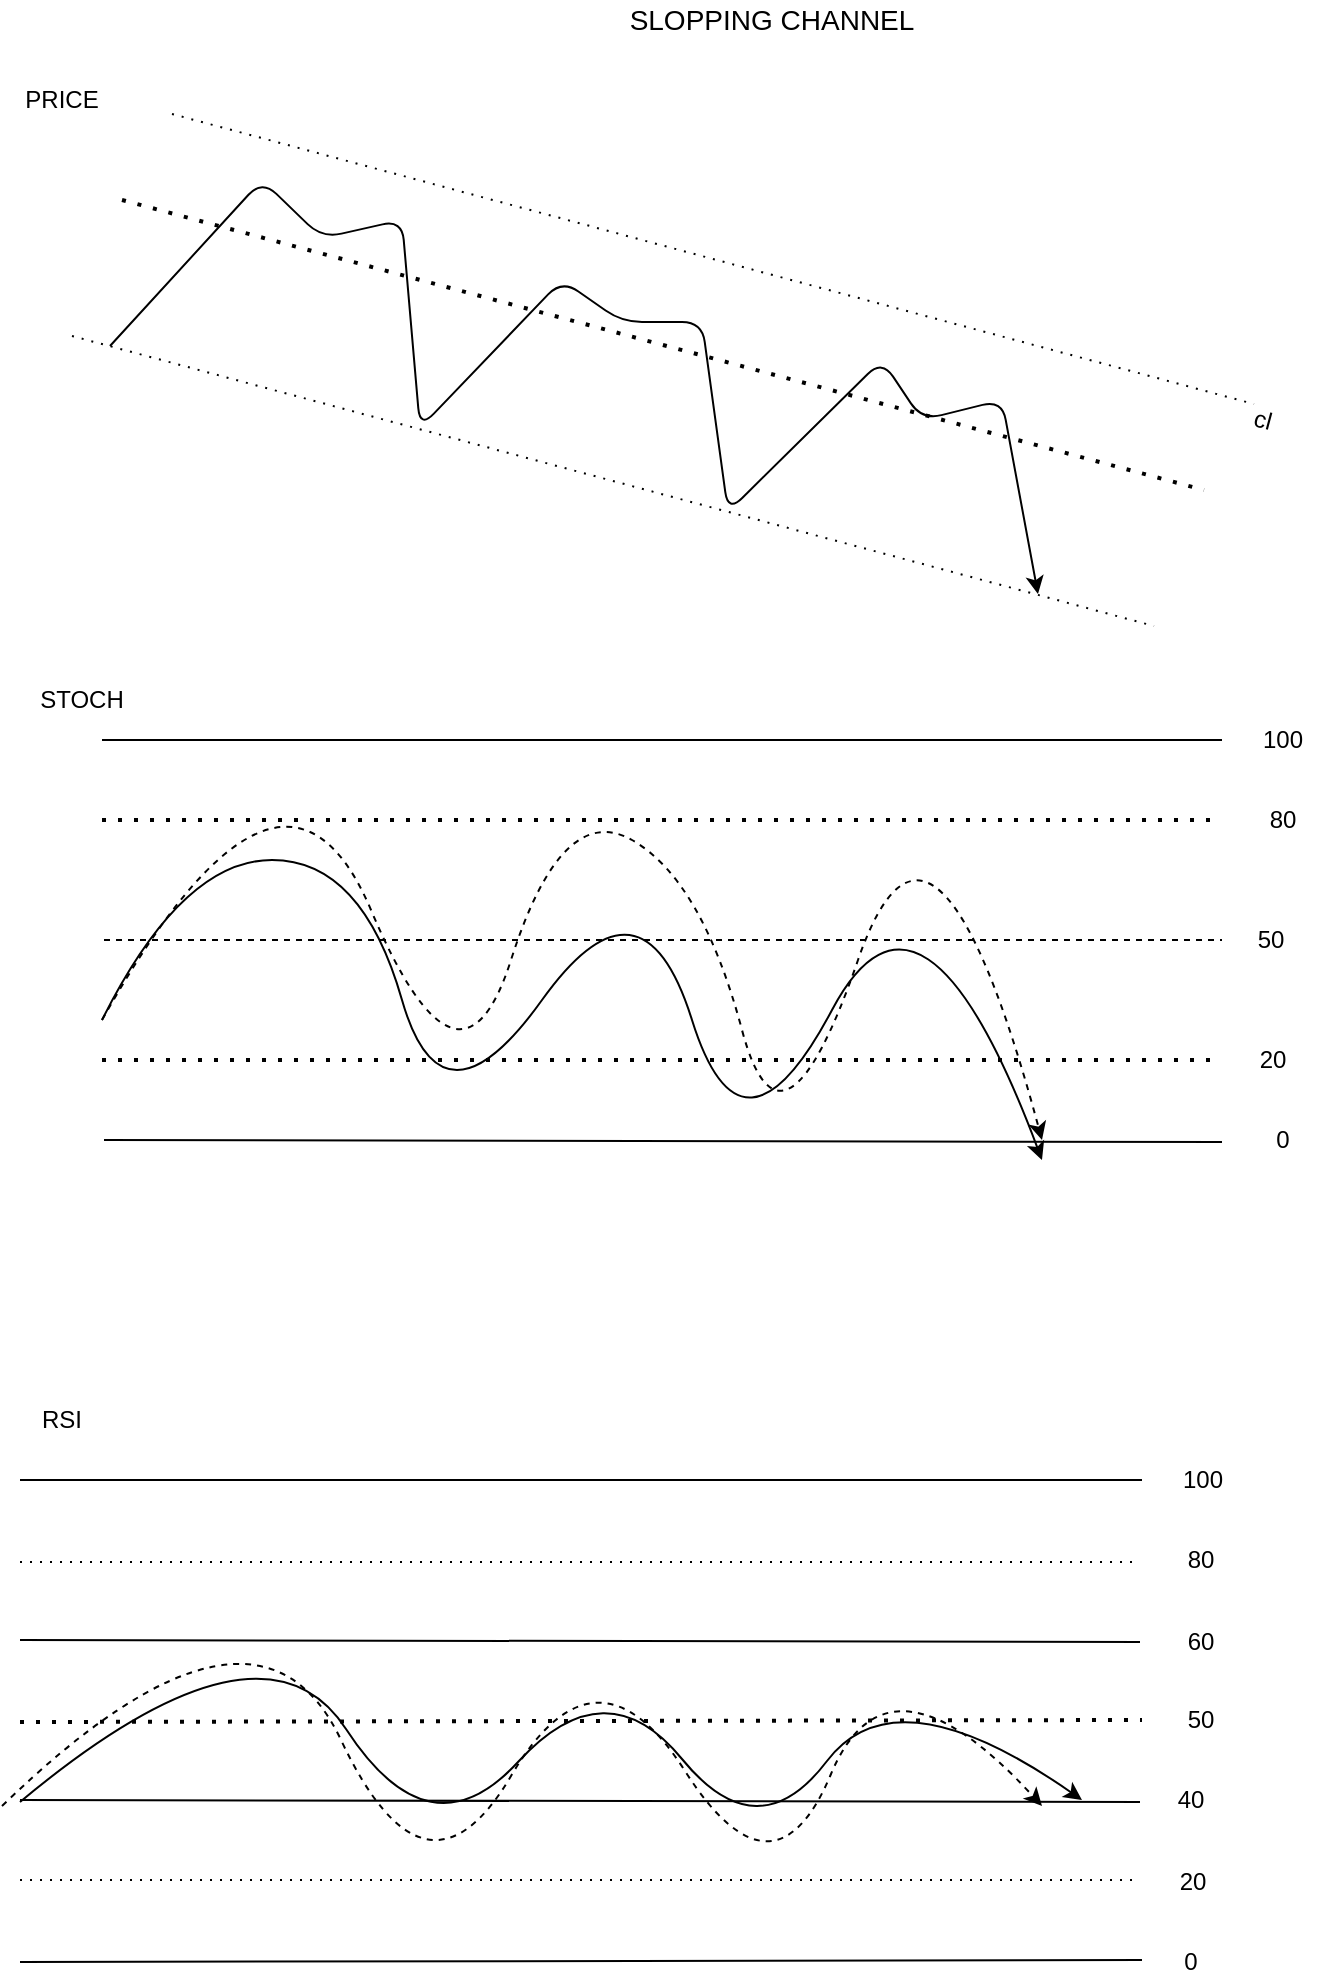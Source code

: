 <mxfile version="14.5.1" type="device"><diagram id="rnDKkDECeTy5S9tkwmrx" name="Страница 1"><mxGraphModel dx="1072" dy="612" grid="1" gridSize="10" guides="1" tooltips="1" connect="1" arrows="1" fold="1" page="1" pageScale="1" pageWidth="827" pageHeight="1169" math="0" shadow="0"><root><mxCell id="0"/><mxCell id="1" parent="0"/><mxCell id="rK-qaW2HjqxW7MTHF-PE-1" value="PRICE" style="text;html=1;strokeColor=none;fillColor=none;align=center;verticalAlign=middle;whiteSpace=wrap;rounded=0;" parent="1" vertex="1"><mxGeometry x="10" y="70" width="40" height="20" as="geometry"/></mxCell><mxCell id="rK-qaW2HjqxW7MTHF-PE-41" value="&lt;font style=&quot;font-size: 14px&quot;&gt;SLOPPING CHANNEL&lt;/font&gt;" style="text;html=1;strokeColor=none;align=center;verticalAlign=middle;whiteSpace=wrap;rounded=0;" parent="1" vertex="1"><mxGeometry x="280" y="30" width="210" height="20" as="geometry"/></mxCell><mxCell id="rK-qaW2HjqxW7MTHF-PE-39" value="STOCH" style="text;html=1;strokeColor=none;fillColor=none;align=center;verticalAlign=middle;whiteSpace=wrap;rounded=0;" parent="1" vertex="1"><mxGeometry x="20" y="370" width="40" height="20" as="geometry"/></mxCell><mxCell id="rK-qaW2HjqxW7MTHF-PE-43" value="" style="curved=1;endArrow=classic;html=1;" parent="1" edge="1"><mxGeometry x="20" y="240" width="50" height="50" as="geometry"><mxPoint x="50" y="540" as="sourcePoint"/><mxPoint x="520" y="610" as="targetPoint"/><Array as="points"><mxPoint x="90" y="460"/><mxPoint x="180" y="460"/><mxPoint x="220" y="600"/><mxPoint x="320" y="460"/><mxPoint x="370" y="620"/><mxPoint x="460" y="450"/></Array></mxGeometry></mxCell><mxCell id="rK-qaW2HjqxW7MTHF-PE-25" value="RSI" style="text;html=1;strokeColor=none;fillColor=none;align=center;verticalAlign=middle;whiteSpace=wrap;rounded=0;" parent="1" vertex="1"><mxGeometry x="10" y="730" width="40" height="20" as="geometry"/></mxCell><mxCell id="rK-qaW2HjqxW7MTHF-PE-2" value="" style="endArrow=classic;html=1;" parent="1" edge="1"><mxGeometry x="59" y="87" width="50" height="50" as="geometry"><mxPoint x="54" y="203" as="sourcePoint"/><mxPoint x="518" y="327" as="targetPoint"/><Array as="points"><mxPoint x="130" y="120"/><mxPoint x="160" y="149"/><mxPoint x="200" y="140"/><mxPoint x="209" y="244"/><mxPoint x="280" y="170"/><mxPoint x="310" y="191"/><mxPoint x="350" y="191"/><mxPoint x="363" y="286"/><mxPoint x="440" y="210"/><mxPoint x="460" y="240"/><mxPoint x="500" y="230"/></Array></mxGeometry></mxCell><mxCell id="rK-qaW2HjqxW7MTHF-PE-4" value="" style="endArrow=none;dashed=1;html=1;dashPattern=1 4;" parent="1" edge="1"><mxGeometry x="59" y="87" width="50" height="50" as="geometry"><mxPoint x="85" y="87" as="sourcePoint"/><mxPoint x="626" y="232" as="targetPoint"/></mxGeometry></mxCell><mxCell id="rK-qaW2HjqxW7MTHF-PE-5" value="" style="endArrow=none;dashed=1;html=1;dashPattern=1 3;strokeWidth=2;" parent="1" edge="1"><mxGeometry x="49" y="72" width="50" height="50" as="geometry"><mxPoint x="60" y="130" as="sourcePoint"/><mxPoint x="601" y="275" as="targetPoint"/></mxGeometry></mxCell><mxCell id="rK-qaW2HjqxW7MTHF-PE-6" value="cl" style="text;html=1;align=center;verticalAlign=middle;resizable=0;points=[];autosize=1;strokeColor=none;rotation=15;" parent="1" vertex="1"><mxGeometry x="620" y="230" width="20" height="20" as="geometry"/></mxCell><mxCell id="rK-qaW2HjqxW7MTHF-PE-11" value="" style="endArrow=none;dashed=1;html=1;dashPattern=1 4;" parent="1" edge="1"><mxGeometry x="59" y="87" width="50" height="50" as="geometry"><mxPoint x="35" y="198" as="sourcePoint"/><mxPoint x="576" y="343" as="targetPoint"/></mxGeometry></mxCell><mxCell id="rK-qaW2HjqxW7MTHF-PE-7" value="" style="endArrow=none;html=1;" parent="1" edge="1"><mxGeometry x="-70" y="675" width="50" height="50" as="geometry"><mxPoint x="9" y="770" as="sourcePoint"/><mxPoint x="570" y="770" as="targetPoint"/></mxGeometry></mxCell><mxCell id="rK-qaW2HjqxW7MTHF-PE-8" value="" style="endArrow=none;dashed=1;html=1;dashPattern=1 3;strokeWidth=2;" parent="1" edge="1"><mxGeometry x="-70" y="675" width="50" height="50" as="geometry"><mxPoint x="9" y="891" as="sourcePoint"/><mxPoint x="570" y="890" as="targetPoint"/></mxGeometry></mxCell><mxCell id="rK-qaW2HjqxW7MTHF-PE-9" value="" style="endArrow=none;html=1;" parent="1" edge="1"><mxGeometry x="-70" y="675" width="50" height="50" as="geometry"><mxPoint x="9" y="1011" as="sourcePoint"/><mxPoint x="570" y="1010" as="targetPoint"/></mxGeometry></mxCell><mxCell id="rK-qaW2HjqxW7MTHF-PE-12" value="" style="endArrow=none;dashed=1;html=1;dashPattern=1 4;" parent="1" edge="1"><mxGeometry x="-70" y="675" width="50" height="50" as="geometry"><mxPoint x="9" y="811" as="sourcePoint"/><mxPoint x="569" y="811" as="targetPoint"/></mxGeometry></mxCell><mxCell id="rK-qaW2HjqxW7MTHF-PE-13" value="" style="endArrow=none;dashed=1;html=1;dashPattern=1 4;" parent="1" edge="1"><mxGeometry x="-70" y="675" width="50" height="50" as="geometry"><mxPoint x="9" y="970" as="sourcePoint"/><mxPoint x="569" y="970" as="targetPoint"/></mxGeometry></mxCell><mxCell id="rK-qaW2HjqxW7MTHF-PE-14" value="" style="endArrow=none;html=1;" parent="1" edge="1"><mxGeometry x="-70" y="675" width="50" height="50" as="geometry"><mxPoint x="9" y="850" as="sourcePoint"/><mxPoint x="569" y="851" as="targetPoint"/></mxGeometry></mxCell><mxCell id="rK-qaW2HjqxW7MTHF-PE-15" value="" style="endArrow=none;html=1;" parent="1" edge="1"><mxGeometry x="-70" y="675" width="50" height="50" as="geometry"><mxPoint x="9" y="930" as="sourcePoint"/><mxPoint x="569" y="931" as="targetPoint"/></mxGeometry></mxCell><mxCell id="rK-qaW2HjqxW7MTHF-PE-16" value="100" style="text;html=1;align=center;verticalAlign=middle;resizable=0;points=[];autosize=1;strokeColor=none;rotation=0;" parent="1" vertex="1"><mxGeometry x="580" y="760" width="40" height="20" as="geometry"/></mxCell><mxCell id="rK-qaW2HjqxW7MTHF-PE-17" value="80" style="text;html=1;align=center;verticalAlign=middle;resizable=0;points=[];autosize=1;strokeColor=none;rotation=0;" parent="1" vertex="1"><mxGeometry x="584" y="800" width="30" height="20" as="geometry"/></mxCell><mxCell id="rK-qaW2HjqxW7MTHF-PE-18" value="60" style="text;html=1;align=center;verticalAlign=middle;resizable=0;points=[];autosize=1;strokeColor=none;rotation=0;" parent="1" vertex="1"><mxGeometry x="584" y="841" width="30" height="20" as="geometry"/></mxCell><mxCell id="rK-qaW2HjqxW7MTHF-PE-21" value="50" style="text;html=1;align=center;verticalAlign=middle;resizable=0;points=[];autosize=1;strokeColor=none;rotation=0;" parent="1" vertex="1"><mxGeometry x="584" y="880" width="30" height="20" as="geometry"/></mxCell><mxCell id="rK-qaW2HjqxW7MTHF-PE-22" value="40" style="text;html=1;align=center;verticalAlign=middle;resizable=0;points=[];autosize=1;strokeColor=none;rotation=0;" parent="1" vertex="1"><mxGeometry x="579" y="920" width="30" height="20" as="geometry"/></mxCell><mxCell id="rK-qaW2HjqxW7MTHF-PE-23" value="20" style="text;html=1;align=center;verticalAlign=middle;resizable=0;points=[];autosize=1;strokeColor=none;rotation=0;" parent="1" vertex="1"><mxGeometry x="580" y="961" width="30" height="20" as="geometry"/></mxCell><mxCell id="rK-qaW2HjqxW7MTHF-PE-24" value="0" style="text;html=1;align=center;verticalAlign=middle;resizable=0;points=[];autosize=1;strokeColor=none;rotation=0;" parent="1" vertex="1"><mxGeometry x="584" y="1001" width="20" height="20" as="geometry"/></mxCell><mxCell id="rK-qaW2HjqxW7MTHF-PE-44" value="" style="curved=1;endArrow=classic;html=1;" parent="1" edge="1"><mxGeometry x="-86" y="819" width="50" height="50" as="geometry"><mxPoint x="9" y="931" as="sourcePoint"/><mxPoint x="540" y="930" as="targetPoint"/><Array as="points"><mxPoint x="130" y="830"/><mxPoint x="214" y="959"/><mxPoint x="302" y="863"/><mxPoint x="378" y="956"/><mxPoint x="447" y="865"/></Array></mxGeometry></mxCell><mxCell id="cd_sssdgvFq3rtbtEGlm-1" value="" style="curved=1;endArrow=classic;html=1;dashed=1;" parent="1" edge="1"><mxGeometry x="-90" y="802" width="50" height="50" as="geometry"><mxPoint y="933" as="sourcePoint"/><mxPoint x="520" y="933" as="targetPoint"/><Array as="points"><mxPoint x="127" y="810"/><mxPoint x="212" y="990"/><mxPoint x="297" y="846"/><mxPoint x="386" y="985"/><mxPoint x="443" y="849"/></Array></mxGeometry></mxCell><mxCell id="rK-qaW2HjqxW7MTHF-PE-27" value="" style="endArrow=none;html=1;" parent="1" edge="1"><mxGeometry x="-20" y="340" width="50" height="50" as="geometry"><mxPoint x="50" y="400" as="sourcePoint"/><mxPoint x="610" y="400" as="targetPoint"/></mxGeometry></mxCell><mxCell id="rK-qaW2HjqxW7MTHF-PE-28" value="" style="endArrow=none;html=1;" parent="1" edge="1"><mxGeometry x="-20" y="340" width="50" height="50" as="geometry"><mxPoint x="51" y="600" as="sourcePoint"/><mxPoint x="610" y="601" as="targetPoint"/></mxGeometry></mxCell><mxCell id="rK-qaW2HjqxW7MTHF-PE-29" value="" style="endArrow=none;dashed=1;html=1;dashPattern=1 3;strokeWidth=2;" parent="1" edge="1"><mxGeometry x="-20" y="340" width="50" height="50" as="geometry"><mxPoint x="50" y="440" as="sourcePoint"/><mxPoint x="610" y="440" as="targetPoint"/></mxGeometry></mxCell><mxCell id="rK-qaW2HjqxW7MTHF-PE-30" value="80" style="text;html=1;align=center;verticalAlign=middle;resizable=0;points=[];autosize=1;strokeColor=none;rotation=0;" parent="1" vertex="1"><mxGeometry x="625" y="430" width="30" height="20" as="geometry"/></mxCell><mxCell id="rK-qaW2HjqxW7MTHF-PE-33" value="" style="endArrow=none;dashed=1;html=1;" parent="1" edge="1"><mxGeometry x="-30" y="364" width="50" height="50" as="geometry"><mxPoint x="51" y="500" as="sourcePoint"/><mxPoint x="610" y="500" as="targetPoint"/></mxGeometry></mxCell><mxCell id="rK-qaW2HjqxW7MTHF-PE-35" value="100" style="text;html=1;align=center;verticalAlign=middle;resizable=0;points=[];autosize=1;strokeColor=none;rotation=0;" parent="1" vertex="1"><mxGeometry x="620" y="390" width="40" height="20" as="geometry"/></mxCell><mxCell id="rK-qaW2HjqxW7MTHF-PE-36" value="0" style="text;html=1;align=center;verticalAlign=middle;resizable=0;points=[];autosize=1;strokeColor=none;rotation=0;" parent="1" vertex="1"><mxGeometry x="630" y="590" width="20" height="20" as="geometry"/></mxCell><mxCell id="rK-qaW2HjqxW7MTHF-PE-37" value="20" style="text;html=1;align=center;verticalAlign=middle;resizable=0;points=[];autosize=1;strokeColor=none;rotation=0;" parent="1" vertex="1"><mxGeometry x="620" y="550" width="30" height="20" as="geometry"/></mxCell><mxCell id="rK-qaW2HjqxW7MTHF-PE-38" value="50" style="text;html=1;align=center;verticalAlign=middle;resizable=0;points=[];autosize=1;strokeColor=none;rotation=0;" parent="1" vertex="1"><mxGeometry x="619" y="490" width="30" height="20" as="geometry"/></mxCell><mxCell id="rK-qaW2HjqxW7MTHF-PE-42" value="" style="endArrow=none;dashed=1;html=1;dashPattern=1 3;strokeWidth=2;" parent="1" edge="1"><mxGeometry x="-20" y="340" width="50" height="50" as="geometry"><mxPoint x="50" y="560" as="sourcePoint"/><mxPoint x="610" y="560" as="targetPoint"/></mxGeometry></mxCell><mxCell id="UP8lwDkXyCW0TqQeMvBB-1" value="" style="curved=1;endArrow=classic;html=1;dashed=1;" parent="1" edge="1"><mxGeometry x="-28" y="238" width="50" height="50" as="geometry"><mxPoint x="50" y="540" as="sourcePoint"/><mxPoint x="520" y="600" as="targetPoint"/><Array as="points"><mxPoint x="140" y="380"/><mxPoint x="229" y="590"/><mxPoint x="280" y="430"/><mxPoint x="350" y="470"/><mxPoint x="390" y="620"/><mxPoint x="466" y="400"/></Array></mxGeometry></mxCell></root></mxGraphModel></diagram></mxfile>